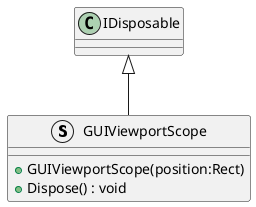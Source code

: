 @startuml
struct GUIViewportScope {
    + GUIViewportScope(position:Rect)
    + Dispose() : void
}
IDisposable <|-- GUIViewportScope
@enduml
